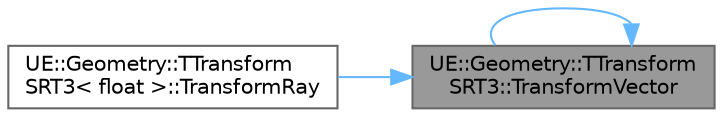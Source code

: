 digraph "UE::Geometry::TTransformSRT3::TransformVector"
{
 // INTERACTIVE_SVG=YES
 // LATEX_PDF_SIZE
  bgcolor="transparent";
  edge [fontname=Helvetica,fontsize=10,labelfontname=Helvetica,labelfontsize=10];
  node [fontname=Helvetica,fontsize=10,shape=box,height=0.2,width=0.4];
  rankdir="RL";
  Node1 [id="Node000001",label="UE::Geometry::TTransform\lSRT3::TransformVector",height=0.2,width=0.4,color="gray40", fillcolor="grey60", style="filled", fontcolor="black",tooltip=" "];
  Node1 -> Node2 [id="edge1_Node000001_Node000002",dir="back",color="steelblue1",style="solid",tooltip=" "];
  Node2 [id="Node000002",label="UE::Geometry::TTransform\lSRT3\< float \>::TransformRay",height=0.2,width=0.4,color="grey40", fillcolor="white", style="filled",URL="$d6/dfd/classUE_1_1Geometry_1_1TTransformSRT3.html#acb8bda8f7b657e7597fd2832cf75cf30",tooltip=" "];
  Node1 -> Node1 [id="edge2_Node000001_Node000001",dir="back",color="steelblue1",style="solid",tooltip=" "];
}
